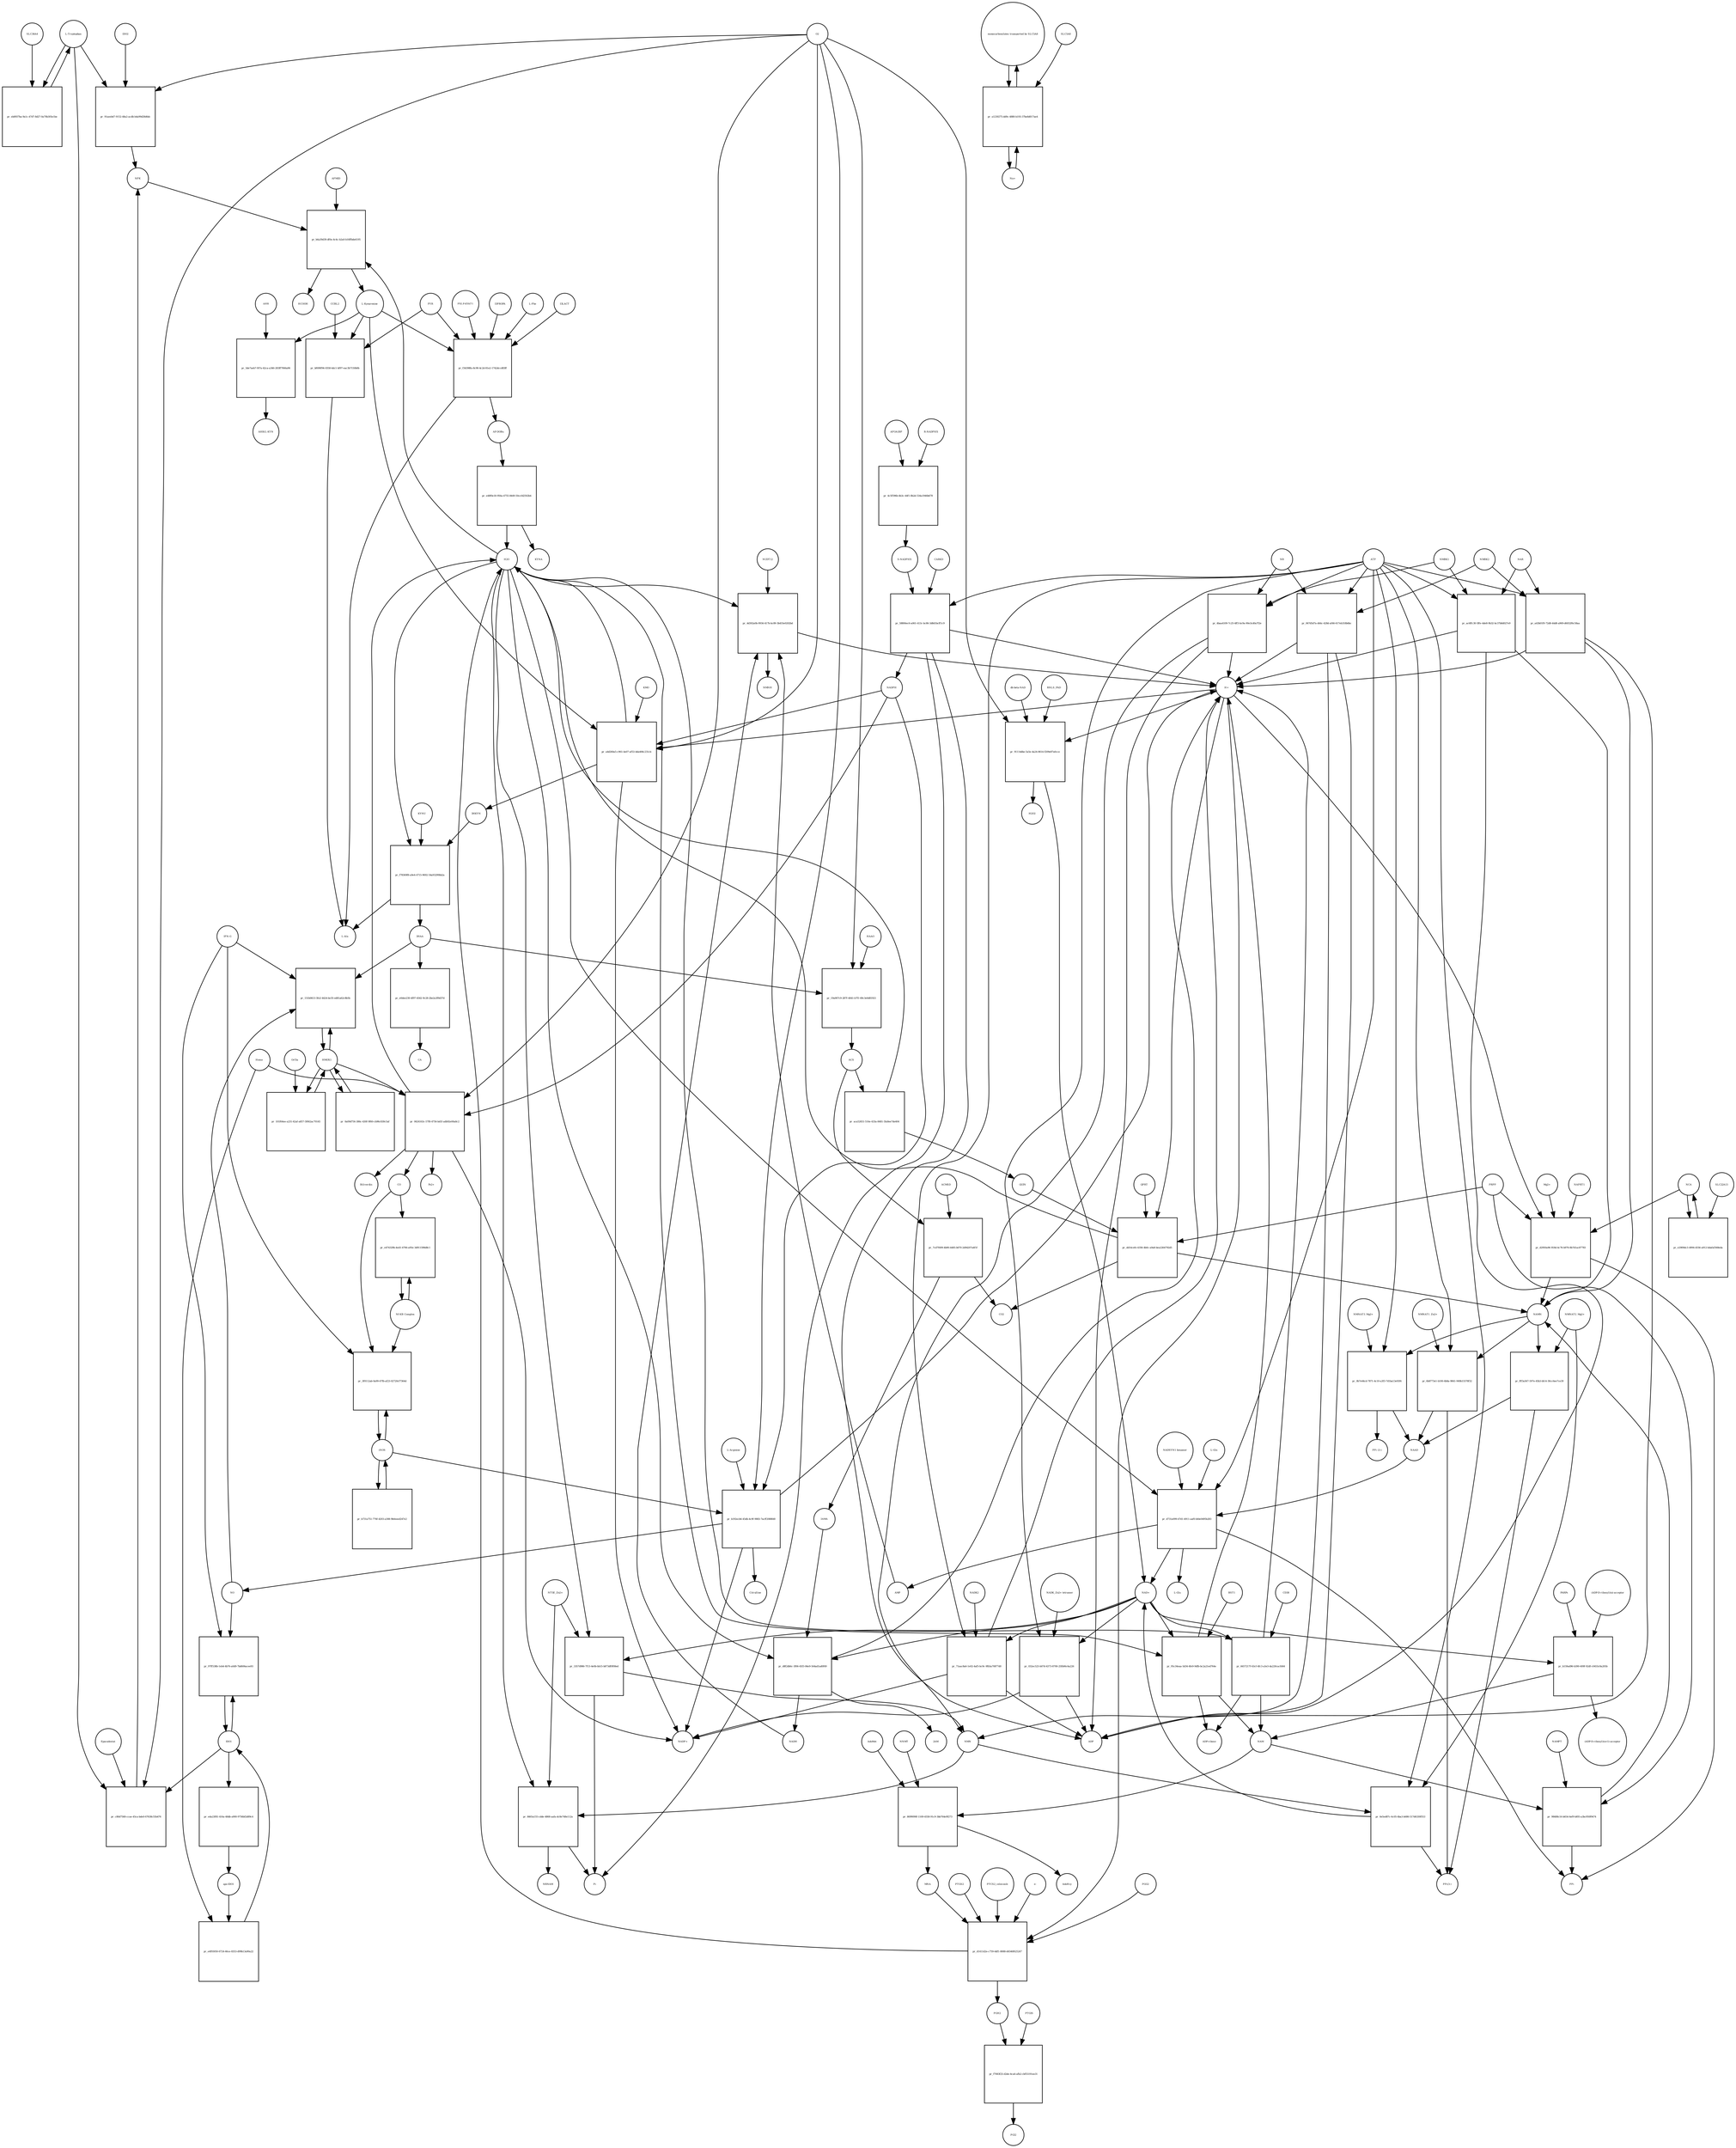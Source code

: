 strict digraph  {
"L-Tryptophan" [annotation="urn_miriam_obo.chebi_CHEBI%3A57912", bipartite=0, cls="simple chemical", fontsize=4, label="L-Tryptophan", shape=circle];
"pr_eb8937ba-9a1c-47d7-8d27-0a70b305e1be" [annotation="", bipartite=1, cls=process, fontsize=4, label="pr_eb8937ba-9a1c-47d7-8d27-0a70b305e1be", shape=square];
SLC36A4 [annotation=urn_miriam_uniprot_Q6YBV0, bipartite=0, cls=macromolecule, fontsize=4, label=SLC36A4, shape=circle];
"pr_91aeeb47-9152-48a2-acdb-b4a99d28d6dc" [annotation="", bipartite=1, cls=process, fontsize=4, label="pr_91aeeb47-9152-48a2-acdb-b4a99d28d6dc", shape=square];
NFK [annotation="urn_miriam_obo.chebi_CHEBI%3A18377", bipartite=0, cls="simple chemical", fontsize=4, label=NFK, shape=circle];
IDO2 [annotation=urn_miriam_uniprot_Q6ZQW0, bipartite=0, cls=macromolecule, fontsize=4, label=IDO2, shape=circle];
O2 [annotation="urn_miriam_obo.chebi_CHEBI%3A15379", bipartite=0, cls="simple chemical", fontsize=4, label=O2, shape=circle];
"pr_c80d7568-ccae-45ca-bde0-67638c55b476" [annotation="", bipartite=1, cls=process, fontsize=4, label="pr_c80d7568-ccae-45ca-bde0-67638c55b476", shape=square];
IDO1 [annotation=urn_miriam_uniprot_P14902, bipartite=0, cls=complex, fontsize=4, label=IDO1, shape=circle];
Epacadostat [annotation="", bipartite=0, cls="simple chemical", fontsize=4, label=Epacadostat, shape=circle];
"pr_b6a39d39-df0e-4c4c-b2a0-b16ffbde6195" [annotation="", bipartite=1, cls=process, fontsize=4, label="pr_b6a39d39-df0e-4c4c-b2a0-b16ffbde6195", shape=square];
"L-Kynurenine" [annotation="urn_miriam_obo.chebi_CHEBI%3A16946", bipartite=0, cls="simple chemical", fontsize=4, label="L-Kynurenine", shape=circle];
AFMID [annotation=urn_miriam_uniprot_Q63HM1, bipartite=0, cls=macromolecule, fontsize=4, label=AFMID, shape=circle];
H2O [annotation="urn_miriam_obo.chebi_CHEBI%3A15377", bipartite=0, cls="simple chemical", fontsize=4, label=H2O, shape=circle];
HCOOH [annotation="urn_miriam_obo.chebi_CHEBI%3A30751", bipartite=0, cls="simple chemical", fontsize=4, label=HCOOH, shape=circle];
"pr_f34398fa-8c90-4c2d-81e2-1742dccd83ff" [annotation="", bipartite=1, cls=process, fontsize=4, label="pr_f34398fa-8c90-4c2d-81e2-1742dccd83ff", shape=square];
"AP-DOBu" [annotation="urn_miriam_obo.chebi_CHEBI%3A17442", bipartite=0, cls="simple chemical", fontsize=4, label="AP-DOBu", shape=circle];
"PXLP-KYAT1" [annotation="urn_miriam_uniprot_Q16773|urn_miriam_obo.chebi_CHEBI%3A18405", bipartite=0, cls="complex multimer", fontsize=4, label="PXLP-KYAT1", shape=circle];
I3PROPA [annotation="urn_miriam_obo.chebi_CHEBI%3A43580", bipartite=0, cls=macromolecule, fontsize=4, label=I3PROPA, shape=circle];
"L-Phe" [annotation="urn_miriam_obo.chebi_CHEBI%3A58095", bipartite=0, cls="simple chemical", fontsize=4, label="L-Phe", shape=circle];
I3LACT [annotation="urn_miriam_obo.chebi_CHEBI%3A55528", bipartite=0, cls=macromolecule, fontsize=4, label=I3LACT, shape=circle];
PYR [annotation="urn_miriam_obo.chebi_CHEBI%3A15361", bipartite=0, cls="simple chemical", fontsize=4, label=PYR, shape=circle];
"L-Ala" [annotation="urn_miriam_obo.chebi_CHEBI%3A57972", bipartite=0, cls="simple chemical", fontsize=4, label="L-Ala", shape=circle];
"pr_bf690f94-0358-4dc1-bf97-eac3b7150b0b" [annotation="", bipartite=1, cls=process, fontsize=4, label="pr_bf690f94-0358-4dc1-bf97-eac3b7150b0b", shape=square];
CCBL2 [annotation=urn_miriam_uniprot_Q6YP21, bipartite=0, cls="macromolecule multimer", fontsize=4, label=CCBL2, shape=circle];
"pr_e48f0e18-956a-4755-8449-50ccfd2502b4" [annotation="", bipartite=1, cls=process, fontsize=4, label="pr_e48f0e18-956a-4755-8449-50ccfd2502b4", shape=square];
KYNA [annotation="urn_miriam_obo.chebi_CHEBI%3A18344", bipartite=0, cls="simple chemical", fontsize=4, label=KYNA, shape=circle];
"pr_a4d260a5-c961-4e07-af53-4da406c231cb" [annotation="", bipartite=1, cls=process, fontsize=4, label="pr_a4d260a5-c961-4e07-af53-4da406c231cb", shape=square];
"3HKYN" [annotation="urn_miriam_obo.chebi_CHEBI%3A17380", bipartite=0, cls="simple chemical", fontsize=4, label="3HKYN", shape=circle];
KMO [annotation=urn_miriam_uniprot_O15229, bipartite=0, cls=macromolecule, fontsize=4, label=KMO, shape=circle];
NADPH [annotation="urn_miriam_obo.chebi_CHEBI%3A16474", bipartite=0, cls="simple chemical", fontsize=4, label=NADPH, shape=circle];
"H+" [annotation="urn_miriam_obo.chebi_CHEBI%3A15378", bipartite=0, cls="simple chemical", fontsize=4, label="H+", shape=circle];
"NADP+" [annotation="urn_miriam_obo.chebi_CHEBI%3A18009", bipartite=0, cls="simple chemical", fontsize=4, label="NADP+", shape=circle];
"pr_f78369f8-a9e4-4715-9692-54a93299bb2a" [annotation="", bipartite=1, cls=process, fontsize=4, label="pr_f78369f8-a9e4-4715-9692-54a93299bb2a", shape=square];
"3HAA" [annotation="urn_miriam_obo.chebi_CHEBI%3A15793", bipartite=0, cls="simple chemical", fontsize=4, label="3HAA", shape=circle];
KYNU [annotation=urn_miriam_uniprot_Q16719, bipartite=0, cls="macromolecule multimer", fontsize=4, label=KYNU, shape=circle];
"pr_19a907c9-287f-4041-b7f1-69c3e0d81921" [annotation="", bipartite=1, cls=process, fontsize=4, label="pr_19a907c9-287f-4041-b7f1-69c3e0d81921", shape=square];
ACS [annotation="urn_miriam_obo.chebi_CHEBI%3A29044", bipartite=0, cls="simple chemical", fontsize=4, label=ACS, shape=circle];
HAAO [annotation=urn_miriam_uniprot_P46952, bipartite=0, cls=macromolecule, fontsize=4, label=HAAO, shape=circle];
"pr_7cd7f499-4b90-4485-b670-2d94207a4f1f" [annotation="", bipartite=1, cls=process, fontsize=4, label="pr_7cd7f499-4b90-4485-b670-2d94207a4f1f", shape=square];
"2AMA" [annotation="urn_miriam_obo.chebi_CHEBI%3A15745", bipartite=0, cls="simple chemical", fontsize=4, label="2AMA", shape=circle];
ACMSD [annotation=urn_miriam_uniprot_Q8TDX5, bipartite=0, cls="macromolecule multimer", fontsize=4, label=ACMSD, shape=circle];
CO2 [annotation="urn_miriam_obo.chebi_CHEBI%3A16526", bipartite=0, cls="simple chemical", fontsize=4, label=CO2, shape=circle];
"pr_d8f2db6c-3f06-45f3-84e9-564ad1ad0f49" [annotation="", bipartite=1, cls=process, fontsize=4, label="pr_d8f2db6c-3f06-45f3-84e9-564ad1ad0f49", shape=square];
"2AM" [annotation="urn_miriam_obo.chebi_CHEBI%3A16886", bipartite=0, cls="simple chemical", fontsize=4, label="2AM", shape=circle];
"NAD+" [annotation="urn_miriam_obo.chebi_CHEBI%3A57540", bipartite=0, cls="simple chemical", fontsize=4, label="NAD+", shape=circle];
NADH [annotation="urn_miriam_obo.chebi_CHEBI%3A57945", bipartite=0, cls="simple chemical", fontsize=4, label=NADH, shape=circle];
"pr_aca52651-516e-433a-8481-5fa8ee7de404" [annotation="", bipartite=1, cls=process, fontsize=4, label="pr_aca52651-516e-433a-8481-5fa8ee7de404", shape=square];
QUIN [annotation="urn_miriam_obo.chebi_CHEBI%3A16675", bipartite=0, cls="simple chemical", fontsize=4, label=QUIN, shape=circle];
"pr_5de7aeb7-f67a-42ca-a346-283ff7066a96" [annotation="", bipartite=1, cls=process, fontsize=4, label="pr_5de7aeb7-f67a-42ca-a346-283ff7066a96", shape=square];
AHR [annotation=urn_miriam_uniprot_P35869, bipartite=0, cls=macromolecule, fontsize=4, label=AHR, shape=circle];
"AHR/L-KYN" [annotation="", bipartite=0, cls=complex, fontsize=4, label="AHR/L-KYN", shape=circle];
"pr_97ff538b-1eb4-4b76-a0d9-7bd606acee93" [annotation="", bipartite=1, cls=process, fontsize=4, label="pr_97ff538b-1eb4-4b76-a0d9-7bd606acee93", shape=square];
NO [annotation="urn_miriam_obo.chebi_CHEBI%3A16480", bipartite=0, cls="simple chemical", fontsize=4, label=NO, shape=circle];
"IFN-G" [annotation=urn_miriam_uniprot_Q14609, bipartite=0, cls=macromolecule, fontsize=4, label="IFN-G", shape=circle];
iNOS [annotation=urn_miriam_uniprot_P35228, bipartite=0, cls=macromolecule, fontsize=4, label=iNOS, shape=circle];
"pr_3f0112ab-0a99-47fb-af23-02720cf7364d" [annotation="", bipartite=1, cls=process, fontsize=4, label="pr_3f0112ab-0a99-47fb-af23-02720cf7364d", shape=square];
"Nf-KB Complex" [annotation="urn_miriam_uniprot_P19838|urn_miriam_uniprot_Q04206|urn_miriam_uniprot_Q00653", bipartite=0, cls=complex, fontsize=4, label="Nf-KB Complex", shape=circle];
CO [annotation="urn_miriam_obo.chebi_CHEBI%3A17245", bipartite=0, cls="simple chemical", fontsize=4, label=CO, shape=circle];
"L-Arginine" [annotation="urn_miriam_obo.chebi_CHEBI%3A16467", bipartite=0, cls="simple chemical", fontsize=4, label="L-Arginine", shape=circle];
"pr_b192ecb6-45db-4c9f-9883-7acff2088fd0" [annotation="", bipartite=1, cls=process, fontsize=4, label="pr_b192ecb6-45db-4c9f-9883-7acff2088fd0", shape=square];
Citrulline [annotation="urn_miriam_obo.chebi_CHEBI%3A16349", bipartite=0, cls="simple chemical", fontsize=4, label=Citrulline, shape=circle];
"pr_b731a751-776f-4203-a308-9b0eeed247e2" [annotation="", bipartite=1, cls=process, fontsize=4, label="pr_b731a751-776f-4203-a308-9b0eeed247e2", shape=square];
"pr_eda23f81-416a-48db-a900-9756bf2d89c4" [annotation="", bipartite=1, cls=process, fontsize=4, label="pr_eda23f81-416a-48db-a900-9756bf2d89c4", shape=square];
"apo-IDO1" [annotation=urn_miriam_uniprot_P14902, bipartite=0, cls=macromolecule, fontsize=4, label="apo-IDO1", shape=circle];
"R-NADPHX" [annotation="urn_miriam_obo.chebi_CHEBI%3A64085", bipartite=0, cls="simple chemical", fontsize=4, label="R-NADPHX", shape=circle];
"pr_4c5f596b-4b3c-44f1-8b2d-534a1946b678" [annotation="", bipartite=1, cls=process, fontsize=4, label="pr_4c5f596b-4b3c-44f1-8b2d-534a1946b678", shape=square];
"S-NADPHX" [annotation="urn_miriam_obo.chebi_CHEBI%3A64084", bipartite=0, cls="simple chemical", fontsize=4, label="S-NADPHX", shape=circle];
APOA1BP [annotation=urn_miriam_uniprot_O95544, bipartite=0, cls="macromolecule multimer", fontsize=4, label=APOA1BP, shape=circle];
"pr_58806ec6-a061-413c-bc86-3d8d1bcff1c9" [annotation="", bipartite=1, cls=process, fontsize=4, label="pr_58806ec6-a061-413c-bc86-3d8d1bcff1c9", shape=square];
CARKD [annotation=urn_miriam_uniprot_Q8IW45, bipartite=0, cls=macromolecule, fontsize=4, label=CARKD, shape=circle];
ATP [annotation="urn_miriam_obo.chebi_CHEBI%3A30616", bipartite=0, cls="simple chemical", fontsize=4, label=ATP, shape=circle];
ADP [annotation="urn_miriam_obo.chebi_CHEBI%3A456216", bipartite=0, cls="simple chemical", fontsize=4, label=ADP, shape=circle];
Pi [annotation="urn_miriam_obo.chebi_CHEBI%3A18367", bipartite=0, cls="simple chemical", fontsize=4, label=Pi, shape=circle];
"pr_71aac8a6-1e02-4af5-bc9c-9fb5a70877d0" [annotation="", bipartite=1, cls=process, fontsize=4, label="pr_71aac8a6-1e02-4af5-bc9c-9fb5a70877d0", shape=square];
NADK2 [annotation=urn_miriam_uniprot_Q4G0N4, bipartite=0, cls="macromolecule multimer", fontsize=4, label=NADK2, shape=circle];
NAMN [annotation="urn_miriam_obo.chebi_CHEBI%3A15763", bipartite=0, cls="simple chemical", fontsize=4, label=NAMN, shape=circle];
"pr_0b7e44cd-7871-4c10-a3f3-7d1ba13e93f4" [annotation="", bipartite=1, cls=process, fontsize=4, label="pr_0b7e44cd-7871-4c10-a3f3-7d1ba13e93f4", shape=square];
NAAD [annotation="urn_miriam_obo.chebi_CHEBI%3A18304", bipartite=0, cls="simple chemical", fontsize=4, label=NAAD, shape=circle];
"NMNAT3_Mg2+" [annotation="urn_miriam_uniprot_Q96T66|urn_miriam_obo.chebi_CHEBI%3A18420", bipartite=0, cls="complex multimer", fontsize=4, label="NMNAT3_Mg2+", shape=circle];
"PPi (3-)" [annotation="urn_miriam_obo.chebi_CHEBI%3A33019", bipartite=0, cls="simple chemical", fontsize=4, label="PPi (3-)", shape=circle];
"pr_fff3a567-597e-45b3-bfc4-30cc6ee7ce39" [annotation="", bipartite=1, cls=process, fontsize=4, label="pr_fff3a567-597e-45b3-bfc4-30cc6ee7ce39", shape=square];
"NMNAT2_Mg2+" [annotation="urn_miriam_uniprot_Q9BZQ4|urn_miriam_obo.chebi_CHEBI%3A18420", bipartite=0, cls=complex, fontsize=4, label="NMNAT2_Mg2+", shape=circle];
"PPi(3-)" [annotation="urn_miriam_obo.chebi_CHEBI%3A33019", bipartite=0, cls="simple chemical", fontsize=4, label="PPi(3-)", shape=circle];
NAR [annotation="urn_miriam_obo.chebi_CHEBI%3A58527", bipartite=0, cls="simple chemical", fontsize=4, label=NAR, shape=circle];
"pr_ac6ffc30-5ffe-4de8-9b32-bc37b8d027e9" [annotation="", bipartite=1, cls=process, fontsize=4, label="pr_ac6ffc30-5ffe-4de8-9b32-bc37b8d027e9", shape=square];
NMRK1 [annotation=urn_miriam_uniprot_Q9NWW6, bipartite=0, cls=macromolecule, fontsize=4, label=NMRK1, shape=circle];
"pr_a43b01f0-72d8-44d8-a969-d6032f6c58aa" [annotation="", bipartite=1, cls=process, fontsize=4, label="pr_a43b01f0-72d8-44d8-a969-d6032f6c58aa", shape=square];
NMRK2 [annotation=urn_miriam_uniprot_Q9NPI5, bipartite=0, cls=macromolecule, fontsize=4, label=NMRK2, shape=circle];
"pr_d731a099-47d1-4911-aaf0-bfde0495b283" [annotation="", bipartite=1, cls=process, fontsize=4, label="pr_d731a099-47d1-4911-aaf0-bfde0495b283", shape=square];
"NADSYN1 hexamer" [annotation=urn_miriam_uniprot_Q6IA69, bipartite=0, cls="macromolecule multimer", fontsize=4, label="NADSYN1 hexamer", shape=circle];
"L-Gln" [annotation="urn_miriam_obo.chebi_CHEBI%3A58359", bipartite=0, cls="simple chemical", fontsize=4, label="L-Gln", shape=circle];
"L-Glu" [annotation="urn_miriam_obo.chebi_CHEBI%3A29985", bipartite=0, cls="simple chemical", fontsize=4, label="L-Glu", shape=circle];
AMP [annotation="urn_miriam_obo.chebi_CHEBI%3A16027", bipartite=0, cls="simple chemical", fontsize=4, label=AMP, shape=circle];
PPi [annotation="urn_miriam_obo.chebi_CHEBI%3A29888", bipartite=0, cls="simple chemical", fontsize=4, label=PPi, shape=circle];
NMN [annotation="urn_miriam_obo.chebi_CHEBI%3A14649", bipartite=0, cls="simple chemical", fontsize=4, label=NMN, shape=circle];
"pr_6e5ed87c-6c05-4ba3-b686-517d6330f553" [annotation="", bipartite=1, cls=process, fontsize=4, label="pr_6e5ed87c-6c05-4ba3-b686-517d6330f553", shape=square];
NR [annotation="urn_miriam_obo.chebi_CHEBI%3A15927", bipartite=0, cls="simple chemical", fontsize=4, label=NR, shape=circle];
"pr_4baa4109-7c25-4ff3-bc9a-90e3cd0a7f2e" [annotation="", bipartite=1, cls=process, fontsize=4, label="pr_4baa4109-7c25-4ff3-bc9a-90e3cd0a7f2e", shape=square];
"pr_067d5d7a-d44c-428d-af46-617eb318b6bc" [annotation="", bipartite=1, cls=process, fontsize=4, label="pr_067d5d7a-d44c-428d-af46-617eb318b6bc", shape=square];
NCA [annotation="urn_miriam_obo.chebi_CHEBI%3A32544", bipartite=0, cls="simple chemical", fontsize=4, label=NCA, shape=circle];
"pr_d2950a96-918d-4c76-b976-8b7d1ac87783" [annotation="", bipartite=1, cls=process, fontsize=4, label="pr_d2950a96-918d-4c76-b976-8b7d1ac87783", shape=square];
NAPRT1 [annotation=urn_miriam_uniprot_Q6XQN6, bipartite=0, cls="macromolecule multimer", fontsize=4, label=NAPRT1, shape=circle];
"Mg2+" [annotation="urn_miriam_obo.chebi_CHEBI%3A18420", bipartite=0, cls="simple chemical", fontsize=4, label="Mg2+", shape=circle];
PRPP [annotation="urn_miriam_obo.chebi_CHEBI%3A17111", bipartite=0, cls="simple chemical", fontsize=4, label=PRPP, shape=circle];
"pr_b159ad96-b390-409f-92df-c0455c8a205b" [annotation="", bipartite=1, cls=process, fontsize=4, label="pr_b159ad96-b390-409f-92df-c0455c8a205b", shape=square];
NAM [annotation="urn_miriam_obo.chebi_CHEBI%3A17154", bipartite=0, cls="simple chemical", fontsize=4, label=NAM, shape=circle];
PARPs [annotation="urn_miriam_uniprot_Q8N5Y8|urn_miriam_uniprot_Q53GL7|urn_miriam_uniprot_Q8IXQ6", bipartite=0, cls=macromolecule, fontsize=4, label=PARPs, shape=circle];
"(ADP-D-ribosyl)(n)-acceptor" [annotation="urn_miriam_obo.chebi_CHEBI%3A133202", bipartite=0, cls="simple chemical", fontsize=4, label="(ADP-D-ribosyl)(n)-acceptor", shape=circle];
"(ADP-D-ribosyl)(n+1)-acceptor" [annotation="urn_miriam_obo.chebi_CHEBI%3A133203", bipartite=0, cls="simple chemical", fontsize=4, label="(ADP-D-ribosyl)(n+1)-acceptor", shape=circle];
"pr_98488c16-b654-4ef9-bf05-a3bc950f9474" [annotation="", bipartite=1, cls=process, fontsize=4, label="pr_98488c16-b654-4ef9-bf05-a3bc950f9474", shape=square];
NAMPT [annotation=urn_miriam_uniprot_P43490, bipartite=0, cls=macromolecule, fontsize=4, label=NAMPT, shape=circle];
"pr_8699090f-1169-4558-91c9-3bb764e9f273" [annotation="", bipartite=1, cls=process, fontsize=4, label="pr_8699090f-1169-4558-91c9-3bb764e9f273", shape=square];
MNA [annotation="urn_miriam_obo.chebi_CHEBI%3A16797", bipartite=0, cls="simple chemical", fontsize=4, label=MNA, shape=circle];
NNMT [annotation=urn_miriam_uniprot_P40261, bipartite=0, cls=macromolecule, fontsize=4, label=NNMT, shape=circle];
AdoMet [annotation="urn_miriam_obo.chebi_CHEBI%3A15414", bipartite=0, cls="simple chemical", fontsize=4, label=AdoMet, shape=circle];
AdoHcy [annotation="urn_miriam_obo.chebi_CHEBI%3A16680", bipartite=0, cls="simple chemical", fontsize=4, label=AdoHcy, shape=circle];
"pr_dd14cefe-4356-4b0c-a9a8-bea2264792d5" [annotation="", bipartite=1, cls=process, fontsize=4, label="pr_dd14cefe-4356-4b0c-a9a8-bea2264792d5", shape=square];
QPRT [annotation=urn_miriam_uniprot_Q15274, bipartite=0, cls=macromolecule, fontsize=4, label=QPRT, shape=circle];
"pr_032ec525-b07d-4373-8700-25fb06c6a226" [annotation="", bipartite=1, cls=process, fontsize=4, label="pr_032ec525-b07d-4373-8700-25fb06c6a226", shape=square];
"NADK_Zn2+ tetramer" [annotation="urn_miriam_uniprot_O95544|urn_miriam_obo.chebi_CHEBI%3A29105", bipartite=0, cls="complex multimer", fontsize=4, label="NADK_Zn2+ tetramer", shape=circle];
"pr_95c34eaa-5d34-4fe9-9dfb-bc2a21ed764e" [annotation="", bipartite=1, cls=process, fontsize=4, label="pr_95c34eaa-5d34-4fe9-9dfb-bc2a21ed764e", shape=square];
"ADP-ribose" [annotation="urn_miriam_obo.chebi_CHEBI%3A57967", bipartite=0, cls="simple chemical", fontsize=4, label="ADP-ribose", shape=circle];
BST1 [annotation=urn_miriam_uniprot_Q10588, bipartite=0, cls="macromolecule multimer", fontsize=4, label=BST1, shape=circle];
"pr_6657217f-63cf-4fc3-a5e3-da220cacfd44" [annotation="", bipartite=1, cls=process, fontsize=4, label="pr_6657217f-63cf-4fc3-a5e3-da220cacfd44", shape=square];
CD38 [annotation=urn_miriam_uniprot_P28907, bipartite=0, cls=macromolecule, fontsize=4, label=CD38, shape=circle];
"dh-beta-NAD" [annotation="urn_miriam_obo.chebi_CHEBI%3A90171|urn_miriam_obo.chebi_CHEBI%3A90174", bipartite=0, cls="simple chemical", fontsize=4, label="dh-beta-NAD", shape=circle];
"pr_91114dbe-5a5e-4a24-8614-f209e87a0cce" [annotation="", bipartite=1, cls=process, fontsize=4, label="pr_91114dbe-5a5e-4a24-8614-f209e87a0cce", shape=square];
H2O2 [annotation="urn_miriam_obo.chebi_CHEBI%3A16240", bipartite=0, cls="simple chemical", fontsize=4, label=H2O2, shape=circle];
RNLS_FAD [annotation="urn_miriam_uniprot_Q5VYX0|urn_miriam_obo.chebi_CHEBI%3A16238", bipartite=0, cls=complex, fontsize=4, label=RNLS_FAD, shape=circle];
"pr_3357d986-7f13-4e0b-bb15-b873df0f08ed" [annotation="", bipartite=1, cls=process, fontsize=4, label="pr_3357d986-7f13-4e0b-bb15-b873df0f08ed", shape=square];
"NT5E_Zn2+" [annotation="urn_miriam_uniprot_P21589|urn_miriam_obo.chebi_CHEBI%3A29105", bipartite=0, cls="complex multimer", fontsize=4, label="NT5E_Zn2+", shape=circle];
"pr_8465a155-cdde-4868-aafa-dc8e748e112a" [annotation="", bipartite=1, cls=process, fontsize=4, label="pr_8465a155-cdde-4868-aafa-dc8e748e112a", shape=square];
NRNAM [annotation="urn_miriam_obo.chebi_CHEBI%3A15927", bipartite=0, cls="simple chemical", fontsize=4, label=NRNAM, shape=circle];
"pr_e2909dc3-4994-4556-a912-bdafaf368eda" [annotation="", bipartite=1, cls=process, fontsize=4, label="pr_e2909dc3-4994-4556-a912-bdafaf368eda", shape=square];
SLC22A13 [annotation=urn_miriam_uniprot_Q9Y226, bipartite=0, cls=macromolecule, fontsize=4, label=SLC22A13, shape=circle];
"pr_4d302a0b-9934-417b-bc89-3b455e0202bd" [annotation="", bipartite=1, cls=process, fontsize=4, label="pr_4d302a0b-9934-417b-bc89-3b455e0202bd", shape=square];
NMNH [annotation="urn_miriam_obo.chebi_CHEBI%3A74452", bipartite=0, cls="simple chemical", fontsize=4, label=NMNH, shape=circle];
NUDT12 [annotation=urn_miriam_uniprot_Q9BQG2, bipartite=0, cls=macromolecule, fontsize=4, label=NUDT12, shape=circle];
"pr_6b8773e1-b100-4b8a-9841-949b15578f32" [annotation="", bipartite=1, cls=process, fontsize=4, label="pr_6b8773e1-b100-4b8a-9841-949b15578f32", shape=square];
"NMNAT1_Zn2+" [annotation="urn_miriam_uniprot_Q9HAN9|urn_miriam_obo.chebi_CHEBI%3A29105", bipartite=0, cls="complex multimer", fontsize=4, label="NMNAT1_Zn2+", shape=circle];
PGG2 [annotation="urn_miriam_obo.chebi_CHEBI%3A27647", bipartite=0, cls="simple chemical", fontsize=4, label=PGG2, shape=circle];
"pr_d1411d2e-c759-4df1-8088-d4546f625247" [annotation="", bipartite=1, cls=process, fontsize=4, label="pr_d1411d2e-c759-4df1-8088-d4546f625247", shape=square];
PGH2 [annotation="urn_miriam_obo.chebi_CHEBI%3A15554", bipartite=0, cls="simple chemical", fontsize=4, label=PGH2, shape=circle];
PTGS2 [annotation=urn_miriam_uniprot_P35354, bipartite=0, cls="macromolecule multimer", fontsize=4, label=PTGS2, shape=circle];
PTCS2_celecoxib [annotation="urn_miriam_uniprot_P35354|urn_miriam_obo.chebi_CHEBI%3A41423", bipartite=0, cls=complex, fontsize=4, label=PTCS2_celecoxib, shape=circle];
"e-" [annotation="urn_miriam_obo.chebi_CHEBI%3A10545", bipartite=0, cls="simple chemical", fontsize=4, label="e-", shape=circle];
"pr_f7083f25-d2de-4ca6-afb2-cbf55191ee31" [annotation="", bipartite=1, cls=process, fontsize=4, label="pr_f7083f25-d2de-4ca6-afb2-cbf55191ee31", shape=square];
PGI2 [annotation="urn_miriam_obo.chebi_CHEBI%3A15552", bipartite=0, cls="simple chemical", fontsize=4, label=PGI2, shape=circle];
PTGIS [annotation=urn_miriam_uniprot_Q16647, bipartite=0, cls=macromolecule, fontsize=4, label=PTGIS, shape=circle];
"monocarboxylates transported by SLC5A8" [annotation="", bipartite=0, cls="simple chemical", fontsize=4, label="monocarboxylates transported by SLC5A8", shape=circle];
"pr_a1230275-dd9c-4880-b193-37be8d017ae4" [annotation="", bipartite=1, cls=process, fontsize=4, label="pr_a1230275-dd9c-4880-b193-37be8d017ae4", shape=square];
SLC5A8 [annotation=urn_miriam_uniprot_Q8N695, bipartite=0, cls=macromolecule, fontsize=4, label=SLC5A8, shape=circle];
"Na+" [annotation="urn_miriam_obo.chebi_CHEBI%3A29101", bipartite=0, cls="simple chemical", fontsize=4, label="Na+", shape=circle];
HMOX1 [annotation="", bipartite=0, cls=macromolecule, fontsize=4, label=HMOX1, shape=circle];
"pr_151b0613-3fe2-4424-be35-ed81a62c8b5b" [annotation="", bipartite=1, cls=process, fontsize=4, label="pr_151b0613-3fe2-4424-be35-ed81a62c8b5b", shape=square];
"pr_0a09d756-386c-430f-9f60-cb96c830c5af" [annotation="", bipartite=1, cls=process, fontsize=4, label="pr_0a09d756-386c-430f-9f60-cb96c830c5af", shape=square];
Heme [annotation="urn_miriam_obo.chebi_CHEBI%3A30413", bipartite=0, cls="simple chemical", fontsize=4, label=Heme, shape=circle];
"pr_0624163c-57f8-4756-bd1f-adb92e00a8c2" [annotation="", bipartite=1, cls=process, fontsize=4, label="pr_0624163c-57f8-4756-bd1f-adb92e00a8c2", shape=square];
Biliverdin [annotation="urn_miriam_obo.chebi_CHEBI%3A17033", bipartite=0, cls="simple chemical", fontsize=4, label=Biliverdin, shape=circle];
"Fe2+" [annotation="urn_miriam_obo.chebi_CHEBI%3A29033", bipartite=0, cls="simple chemical", fontsize=4, label="Fe2+", shape=circle];
"pr_101f64ee-a231-42af-a857-5f662ac70145" [annotation="", bipartite=1, cls=process, fontsize=4, label="pr_101f64ee-a231-42af-a857-5f662ac70145", shape=square];
Orf3a [annotation="urn_miriam_ncbiprotein_BCD58754|urn_miriam_uniprot_P0DTC3", bipartite=0, cls=macromolecule, fontsize=4, label=Orf3a, shape=circle];
"pr_e474329b-4ed1-4706-a95e-3d911598d8c1" [annotation="", bipartite=1, cls=process, fontsize=4, label="pr_e474329b-4ed1-4706-a95e-3d911598d8c1", shape=square];
"pr_e4f93050-6724-46ce-8353-d99b13a90a22" [annotation="", bipartite=1, cls=process, fontsize=4, label="pr_e4f93050-6724-46ce-8353-d99b13a90a22", shape=square];
"pr_e0dee230-4f97-4562-9c28-2be2a3f9d37d" [annotation="", bipartite=1, cls="omitted process", fontsize=4, label="pr_e0dee230-4f97-4562-9c28-2be2a3f9d37d", shape=square];
CA [annotation="", bipartite=0, cls="simple chemical", fontsize=4, label=CA, shape=circle];
"L-Tryptophan" -> "pr_eb8937ba-9a1c-47d7-8d27-0a70b305e1be"  [annotation="", interaction_type=consumption];
"L-Tryptophan" -> "pr_91aeeb47-9152-48a2-acdb-b4a99d28d6dc"  [annotation="", interaction_type=consumption];
"L-Tryptophan" -> "pr_c80d7568-ccae-45ca-bde0-67638c55b476"  [annotation="", interaction_type=consumption];
"pr_eb8937ba-9a1c-47d7-8d27-0a70b305e1be" -> "L-Tryptophan"  [annotation="", interaction_type=production];
SLC36A4 -> "pr_eb8937ba-9a1c-47d7-8d27-0a70b305e1be"  [annotation="", interaction_type=catalysis];
"pr_91aeeb47-9152-48a2-acdb-b4a99d28d6dc" -> NFK  [annotation="", interaction_type=production];
NFK -> "pr_b6a39d39-df0e-4c4c-b2a0-b16ffbde6195"  [annotation="", interaction_type=consumption];
IDO2 -> "pr_91aeeb47-9152-48a2-acdb-b4a99d28d6dc"  [annotation="", interaction_type=catalysis];
O2 -> "pr_91aeeb47-9152-48a2-acdb-b4a99d28d6dc"  [annotation="", interaction_type=consumption];
O2 -> "pr_c80d7568-ccae-45ca-bde0-67638c55b476"  [annotation="", interaction_type=consumption];
O2 -> "pr_a4d260a5-c961-4e07-af53-4da406c231cb"  [annotation="", interaction_type=consumption];
O2 -> "pr_19a907c9-287f-4041-b7f1-69c3e0d81921"  [annotation="", interaction_type=consumption];
O2 -> "pr_b192ecb6-45db-4c9f-9883-7acff2088fd0"  [annotation="", interaction_type=consumption];
O2 -> "pr_91114dbe-5a5e-4a24-8614-f209e87a0cce"  [annotation="", interaction_type=consumption];
O2 -> "pr_0624163c-57f8-4756-bd1f-adb92e00a8c2"  [annotation="", interaction_type=consumption];
"pr_c80d7568-ccae-45ca-bde0-67638c55b476" -> NFK  [annotation="", interaction_type=production];
IDO1 -> "pr_c80d7568-ccae-45ca-bde0-67638c55b476"  [annotation="urn_miriam_pubmed_29531094|urn_miriam_pubmed_28523098|urn_miriam_pubmed_30338242|urn_miriam_pubmed_32292563", interaction_type=catalysis];
IDO1 -> "pr_97ff538b-1eb4-4b76-a0d9-7bd606acee93"  [annotation="", interaction_type=consumption];
IDO1 -> "pr_eda23f81-416a-48db-a900-9756bf2d89c4"  [annotation="", interaction_type=consumption];
Epacadostat -> "pr_c80d7568-ccae-45ca-bde0-67638c55b476"  [annotation="urn_miriam_pubmed_29531094|urn_miriam_pubmed_28523098|urn_miriam_pubmed_30338242|urn_miriam_pubmed_32292563", interaction_type=inhibition];
"pr_b6a39d39-df0e-4c4c-b2a0-b16ffbde6195" -> "L-Kynurenine"  [annotation="", interaction_type=production];
"pr_b6a39d39-df0e-4c4c-b2a0-b16ffbde6195" -> HCOOH  [annotation="", interaction_type=production];
"L-Kynurenine" -> "pr_f34398fa-8c90-4c2d-81e2-1742dccd83ff"  [annotation="", interaction_type=consumption];
"L-Kynurenine" -> "pr_bf690f94-0358-4dc1-bf97-eac3b7150b0b"  [annotation="", interaction_type=consumption];
"L-Kynurenine" -> "pr_a4d260a5-c961-4e07-af53-4da406c231cb"  [annotation="", interaction_type=consumption];
"L-Kynurenine" -> "pr_5de7aeb7-f67a-42ca-a346-283ff7066a96"  [annotation="", interaction_type=consumption];
AFMID -> "pr_b6a39d39-df0e-4c4c-b2a0-b16ffbde6195"  [annotation=urn_miriam_pubmed_29531094, interaction_type=catalysis];
H2O -> "pr_b6a39d39-df0e-4c4c-b2a0-b16ffbde6195"  [annotation="", interaction_type=consumption];
H2O -> "pr_f78369f8-a9e4-4715-9692-54a93299bb2a"  [annotation="", interaction_type=consumption];
H2O -> "pr_d8f2db6c-3f06-45f3-84e9-564ad1ad0f49"  [annotation="", interaction_type=consumption];
H2O -> "pr_d731a099-47d1-4911-aaf0-bfde0495b283"  [annotation="", interaction_type=consumption];
H2O -> "pr_95c34eaa-5d34-4fe9-9dfb-bc2a21ed764e"  [annotation="", interaction_type=consumption];
H2O -> "pr_6657217f-63cf-4fc3-a5e3-da220cacfd44"  [annotation="", interaction_type=consumption];
H2O -> "pr_3357d986-7f13-4e0b-bb15-b873df0f08ed"  [annotation="", interaction_type=consumption];
H2O -> "pr_8465a155-cdde-4868-aafa-dc8e748e112a"  [annotation="", interaction_type=consumption];
H2O -> "pr_4d302a0b-9934-417b-bc89-3b455e0202bd"  [annotation="", interaction_type=consumption];
"pr_f34398fa-8c90-4c2d-81e2-1742dccd83ff" -> "AP-DOBu"  [annotation="", interaction_type=production];
"pr_f34398fa-8c90-4c2d-81e2-1742dccd83ff" -> "L-Ala"  [annotation="", interaction_type=production];
"AP-DOBu" -> "pr_e48f0e18-956a-4755-8449-50ccfd2502b4"  [annotation="", interaction_type=consumption];
"PXLP-KYAT1" -> "pr_f34398fa-8c90-4c2d-81e2-1742dccd83ff"  [annotation="", interaction_type=catalysis];
I3PROPA -> "pr_f34398fa-8c90-4c2d-81e2-1742dccd83ff"  [annotation="", interaction_type=inhibition];
"L-Phe" -> "pr_f34398fa-8c90-4c2d-81e2-1742dccd83ff"  [annotation="", interaction_type=inhibition];
I3LACT -> "pr_f34398fa-8c90-4c2d-81e2-1742dccd83ff"  [annotation="", interaction_type=inhibition];
PYR -> "pr_f34398fa-8c90-4c2d-81e2-1742dccd83ff"  [annotation="", interaction_type=consumption];
PYR -> "pr_bf690f94-0358-4dc1-bf97-eac3b7150b0b"  [annotation="", interaction_type=consumption];
"pr_bf690f94-0358-4dc1-bf97-eac3b7150b0b" -> "L-Ala"  [annotation="", interaction_type=production];
CCBL2 -> "pr_bf690f94-0358-4dc1-bf97-eac3b7150b0b"  [annotation="", interaction_type=catalysis];
"pr_e48f0e18-956a-4755-8449-50ccfd2502b4" -> KYNA  [annotation="", interaction_type=production];
"pr_e48f0e18-956a-4755-8449-50ccfd2502b4" -> H2O  [annotation="", interaction_type=production];
"pr_a4d260a5-c961-4e07-af53-4da406c231cb" -> "3HKYN"  [annotation="", interaction_type=production];
"pr_a4d260a5-c961-4e07-af53-4da406c231cb" -> H2O  [annotation="", interaction_type=production];
"pr_a4d260a5-c961-4e07-af53-4da406c231cb" -> "NADP+"  [annotation="", interaction_type=production];
"3HKYN" -> "pr_f78369f8-a9e4-4715-9692-54a93299bb2a"  [annotation="", interaction_type=consumption];
KMO -> "pr_a4d260a5-c961-4e07-af53-4da406c231cb"  [annotation="", interaction_type=catalysis];
NADPH -> "pr_a4d260a5-c961-4e07-af53-4da406c231cb"  [annotation="", interaction_type=consumption];
NADPH -> "pr_b192ecb6-45db-4c9f-9883-7acff2088fd0"  [annotation="", interaction_type=consumption];
NADPH -> "pr_0624163c-57f8-4756-bd1f-adb92e00a8c2"  [annotation="", interaction_type=consumption];
"H+" -> "pr_a4d260a5-c961-4e07-af53-4da406c231cb"  [annotation="", interaction_type=consumption];
"H+" -> "pr_d2950a96-918d-4c76-b976-8b7d1ac87783"  [annotation="", interaction_type=consumption];
"H+" -> "pr_dd14cefe-4356-4b0c-a9a8-bea2264792d5"  [annotation="", interaction_type=consumption];
"H+" -> "pr_91114dbe-5a5e-4a24-8614-f209e87a0cce"  [annotation="", interaction_type=consumption];
"H+" -> "pr_d1411d2e-c759-4df1-8088-d4546f625247"  [annotation="", interaction_type=consumption];
"pr_f78369f8-a9e4-4715-9692-54a93299bb2a" -> "3HAA"  [annotation="", interaction_type=production];
"pr_f78369f8-a9e4-4715-9692-54a93299bb2a" -> "L-Ala"  [annotation="", interaction_type=production];
"3HAA" -> "pr_19a907c9-287f-4041-b7f1-69c3e0d81921"  [annotation="", interaction_type=consumption];
"3HAA" -> "pr_151b0613-3fe2-4424-be35-ed81a62c8b5b"  [annotation="urn_miriam_pubmed_15249210|urn_miriam_pubmed_11287117|urn_miriam_pubmed_12706494", interaction_type=catalysis];
"3HAA" -> "pr_e0dee230-4f97-4562-9c28-2be2a3f9d37d"  [annotation="", interaction_type=consumption];
KYNU -> "pr_f78369f8-a9e4-4715-9692-54a93299bb2a"  [annotation="", interaction_type=catalysis];
"pr_19a907c9-287f-4041-b7f1-69c3e0d81921" -> ACS  [annotation="", interaction_type=production];
ACS -> "pr_7cd7f499-4b90-4485-b670-2d94207a4f1f"  [annotation="", interaction_type=consumption];
ACS -> "pr_aca52651-516e-433a-8481-5fa8ee7de404"  [annotation="", interaction_type=consumption];
HAAO -> "pr_19a907c9-287f-4041-b7f1-69c3e0d81921"  [annotation="", interaction_type=catalysis];
"pr_7cd7f499-4b90-4485-b670-2d94207a4f1f" -> "2AMA"  [annotation="", interaction_type=production];
"pr_7cd7f499-4b90-4485-b670-2d94207a4f1f" -> CO2  [annotation="", interaction_type=production];
"2AMA" -> "pr_d8f2db6c-3f06-45f3-84e9-564ad1ad0f49"  [annotation="", interaction_type=consumption];
ACMSD -> "pr_7cd7f499-4b90-4485-b670-2d94207a4f1f"  [annotation="", interaction_type=catalysis];
"pr_d8f2db6c-3f06-45f3-84e9-564ad1ad0f49" -> "2AM"  [annotation="", interaction_type=production];
"pr_d8f2db6c-3f06-45f3-84e9-564ad1ad0f49" -> NADH  [annotation="", interaction_type=production];
"pr_d8f2db6c-3f06-45f3-84e9-564ad1ad0f49" -> "H+"  [annotation="", interaction_type=production];
"NAD+" -> "pr_d8f2db6c-3f06-45f3-84e9-564ad1ad0f49"  [annotation="", interaction_type=consumption];
"NAD+" -> "pr_71aac8a6-1e02-4af5-bc9c-9fb5a70877d0"  [annotation="", interaction_type=consumption];
"NAD+" -> "pr_b159ad96-b390-409f-92df-c0455c8a205b"  [annotation="", interaction_type=consumption];
"NAD+" -> "pr_032ec525-b07d-4373-8700-25fb06c6a226"  [annotation="", interaction_type=consumption];
"NAD+" -> "pr_95c34eaa-5d34-4fe9-9dfb-bc2a21ed764e"  [annotation="", interaction_type=consumption];
"NAD+" -> "pr_6657217f-63cf-4fc3-a5e3-da220cacfd44"  [annotation="", interaction_type=consumption];
"NAD+" -> "pr_3357d986-7f13-4e0b-bb15-b873df0f08ed"  [annotation="", interaction_type=consumption];
NADH -> "pr_4d302a0b-9934-417b-bc89-3b455e0202bd"  [annotation="", interaction_type=consumption];
"pr_aca52651-516e-433a-8481-5fa8ee7de404" -> QUIN  [annotation="", interaction_type=production];
"pr_aca52651-516e-433a-8481-5fa8ee7de404" -> H2O  [annotation="", interaction_type=production];
QUIN -> "pr_dd14cefe-4356-4b0c-a9a8-bea2264792d5"  [annotation="", interaction_type=consumption];
"pr_5de7aeb7-f67a-42ca-a346-283ff7066a96" -> "AHR/L-KYN"  [annotation="", interaction_type=production];
AHR -> "pr_5de7aeb7-f67a-42ca-a346-283ff7066a96"  [annotation="", interaction_type=consumption];
"pr_97ff538b-1eb4-4b76-a0d9-7bd606acee93" -> IDO1  [annotation="", interaction_type=production];
NO -> "pr_97ff538b-1eb4-4b76-a0d9-7bd606acee93"  [annotation="urn_miriam_pubmed_23476103|urn_miriam_pubmed_15249210|urn_miriam_pubmed_9126284", interaction_type=inhibition];
NO -> "pr_151b0613-3fe2-4424-be35-ed81a62c8b5b"  [annotation="urn_miriam_pubmed_15249210|urn_miriam_pubmed_11287117|urn_miriam_pubmed_12706494", interaction_type=catalysis];
"IFN-G" -> "pr_97ff538b-1eb4-4b76-a0d9-7bd606acee93"  [annotation="urn_miriam_pubmed_23476103|urn_miriam_pubmed_15249210|urn_miriam_pubmed_9126284", interaction_type=catalysis];
"IFN-G" -> "pr_3f0112ab-0a99-47fb-af23-02720cf7364d"  [annotation="urn_miriam_pubmed_9126284|urn_miriam_pubmed_15249210", interaction_type=catalysis];
"IFN-G" -> "pr_151b0613-3fe2-4424-be35-ed81a62c8b5b"  [annotation="urn_miriam_pubmed_15249210|urn_miriam_pubmed_11287117|urn_miriam_pubmed_12706494", interaction_type=catalysis];
iNOS -> "pr_3f0112ab-0a99-47fb-af23-02720cf7364d"  [annotation="", interaction_type=consumption];
iNOS -> "pr_b192ecb6-45db-4c9f-9883-7acff2088fd0"  [annotation="urn_miriam_pubmed_15249210|urn_miriam_pubmed_11463332", interaction_type=catalysis];
iNOS -> "pr_b731a751-776f-4203-a308-9b0eeed247e2"  [annotation="", interaction_type=consumption];
"pr_3f0112ab-0a99-47fb-af23-02720cf7364d" -> iNOS  [annotation="", interaction_type=production];
"Nf-KB Complex" -> "pr_3f0112ab-0a99-47fb-af23-02720cf7364d"  [annotation="urn_miriam_pubmed_9126284|urn_miriam_pubmed_15249210", interaction_type=catalysis];
"Nf-KB Complex" -> "pr_e474329b-4ed1-4706-a95e-3d911598d8c1"  [annotation="", interaction_type=consumption];
CO -> "pr_3f0112ab-0a99-47fb-af23-02720cf7364d"  [annotation="urn_miriam_pubmed_9126284|urn_miriam_pubmed_15249210", interaction_type=inhibition];
CO -> "pr_e474329b-4ed1-4706-a95e-3d911598d8c1"  [annotation=urn_miriam_pubmed_15249210, interaction_type=inhibition];
"L-Arginine" -> "pr_b192ecb6-45db-4c9f-9883-7acff2088fd0"  [annotation="", interaction_type=consumption];
"pr_b192ecb6-45db-4c9f-9883-7acff2088fd0" -> Citrulline  [annotation="", interaction_type=production];
"pr_b192ecb6-45db-4c9f-9883-7acff2088fd0" -> "NADP+"  [annotation="", interaction_type=production];
"pr_b192ecb6-45db-4c9f-9883-7acff2088fd0" -> "H+"  [annotation="", interaction_type=production];
"pr_b192ecb6-45db-4c9f-9883-7acff2088fd0" -> NO  [annotation="", interaction_type=production];
"pr_b731a751-776f-4203-a308-9b0eeed247e2" -> iNOS  [annotation="", interaction_type=production];
"pr_eda23f81-416a-48db-a900-9756bf2d89c4" -> "apo-IDO1"  [annotation="", interaction_type=production];
"apo-IDO1" -> "pr_e4f93050-6724-46ce-8353-d99b13a90a22"  [annotation="", interaction_type=consumption];
"R-NADPHX" -> "pr_4c5f596b-4b3c-44f1-8b2d-534a1946b678"  [annotation="", interaction_type=consumption];
"pr_4c5f596b-4b3c-44f1-8b2d-534a1946b678" -> "S-NADPHX"  [annotation="", interaction_type=production];
"S-NADPHX" -> "pr_58806ec6-a061-413c-bc86-3d8d1bcff1c9"  [annotation="", interaction_type=consumption];
APOA1BP -> "pr_4c5f596b-4b3c-44f1-8b2d-534a1946b678"  [annotation="", interaction_type=catalysis];
"pr_58806ec6-a061-413c-bc86-3d8d1bcff1c9" -> NADPH  [annotation="", interaction_type=production];
"pr_58806ec6-a061-413c-bc86-3d8d1bcff1c9" -> ADP  [annotation="", interaction_type=production];
"pr_58806ec6-a061-413c-bc86-3d8d1bcff1c9" -> "H+"  [annotation="", interaction_type=production];
"pr_58806ec6-a061-413c-bc86-3d8d1bcff1c9" -> Pi  [annotation="", interaction_type=production];
CARKD -> "pr_58806ec6-a061-413c-bc86-3d8d1bcff1c9"  [annotation="", interaction_type=catalysis];
ATP -> "pr_58806ec6-a061-413c-bc86-3d8d1bcff1c9"  [annotation="", interaction_type=consumption];
ATP -> "pr_71aac8a6-1e02-4af5-bc9c-9fb5a70877d0"  [annotation="", interaction_type=consumption];
ATP -> "pr_0b7e44cd-7871-4c10-a3f3-7d1ba13e93f4"  [annotation="", interaction_type=consumption];
ATP -> "pr_ac6ffc30-5ffe-4de8-9b32-bc37b8d027e9"  [annotation="", interaction_type=consumption];
ATP -> "pr_a43b01f0-72d8-44d8-a969-d6032f6c58aa"  [annotation="", interaction_type=consumption];
ATP -> "pr_d731a099-47d1-4911-aaf0-bfde0495b283"  [annotation="", interaction_type=consumption];
ATP -> "pr_6e5ed87c-6c05-4ba3-b686-517d6330f553"  [annotation="", interaction_type=consumption];
ATP -> "pr_4baa4109-7c25-4ff3-bc9a-90e3cd0a7f2e"  [annotation="", interaction_type=consumption];
ATP -> "pr_067d5d7a-d44c-428d-af46-617eb318b6bc"  [annotation="", interaction_type=consumption];
ATP -> "pr_032ec525-b07d-4373-8700-25fb06c6a226"  [annotation="", interaction_type=consumption];
ATP -> "pr_6b8773e1-b100-4b8a-9841-949b15578f32"  [annotation="", interaction_type=consumption];
"pr_71aac8a6-1e02-4af5-bc9c-9fb5a70877d0" -> "NADP+"  [annotation="", interaction_type=production];
"pr_71aac8a6-1e02-4af5-bc9c-9fb5a70877d0" -> ADP  [annotation="", interaction_type=production];
"pr_71aac8a6-1e02-4af5-bc9c-9fb5a70877d0" -> "H+"  [annotation="", interaction_type=production];
NADK2 -> "pr_71aac8a6-1e02-4af5-bc9c-9fb5a70877d0"  [annotation="", interaction_type=catalysis];
NAMN -> "pr_0b7e44cd-7871-4c10-a3f3-7d1ba13e93f4"  [annotation="", interaction_type=consumption];
NAMN -> "pr_fff3a567-597e-45b3-bfc4-30cc6ee7ce39"  [annotation="", interaction_type=consumption];
NAMN -> "pr_6b8773e1-b100-4b8a-9841-949b15578f32"  [annotation="", interaction_type=consumption];
"pr_0b7e44cd-7871-4c10-a3f3-7d1ba13e93f4" -> NAAD  [annotation="", interaction_type=production];
"pr_0b7e44cd-7871-4c10-a3f3-7d1ba13e93f4" -> "PPi (3-)"  [annotation="", interaction_type=production];
NAAD -> "pr_d731a099-47d1-4911-aaf0-bfde0495b283"  [annotation="", interaction_type=consumption];
"NMNAT3_Mg2+" -> "pr_0b7e44cd-7871-4c10-a3f3-7d1ba13e93f4"  [annotation="", interaction_type=catalysis];
"pr_fff3a567-597e-45b3-bfc4-30cc6ee7ce39" -> NAAD  [annotation="", interaction_type=production];
"pr_fff3a567-597e-45b3-bfc4-30cc6ee7ce39" -> "PPi(3-)"  [annotation="", interaction_type=production];
"NMNAT2_Mg2+" -> "pr_fff3a567-597e-45b3-bfc4-30cc6ee7ce39"  [annotation="", interaction_type=catalysis];
"NMNAT2_Mg2+" -> "pr_6e5ed87c-6c05-4ba3-b686-517d6330f553"  [annotation="", interaction_type=catalysis];
NAR -> "pr_ac6ffc30-5ffe-4de8-9b32-bc37b8d027e9"  [annotation="", interaction_type=consumption];
NAR -> "pr_a43b01f0-72d8-44d8-a969-d6032f6c58aa"  [annotation="", interaction_type=consumption];
"pr_ac6ffc30-5ffe-4de8-9b32-bc37b8d027e9" -> NAMN  [annotation="", interaction_type=production];
"pr_ac6ffc30-5ffe-4de8-9b32-bc37b8d027e9" -> "H+"  [annotation="", interaction_type=production];
"pr_ac6ffc30-5ffe-4de8-9b32-bc37b8d027e9" -> ADP  [annotation="", interaction_type=production];
NMRK1 -> "pr_ac6ffc30-5ffe-4de8-9b32-bc37b8d027e9"  [annotation="", interaction_type=catalysis];
NMRK1 -> "pr_4baa4109-7c25-4ff3-bc9a-90e3cd0a7f2e"  [annotation="", interaction_type=catalysis];
"pr_a43b01f0-72d8-44d8-a969-d6032f6c58aa" -> NAMN  [annotation="", interaction_type=production];
"pr_a43b01f0-72d8-44d8-a969-d6032f6c58aa" -> "H+"  [annotation="", interaction_type=production];
"pr_a43b01f0-72d8-44d8-a969-d6032f6c58aa" -> ADP  [annotation="", interaction_type=production];
NMRK2 -> "pr_a43b01f0-72d8-44d8-a969-d6032f6c58aa"  [annotation="", interaction_type=catalysis];
NMRK2 -> "pr_067d5d7a-d44c-428d-af46-617eb318b6bc"  [annotation="", interaction_type=catalysis];
"pr_d731a099-47d1-4911-aaf0-bfde0495b283" -> "NAD+"  [annotation="", interaction_type=production];
"pr_d731a099-47d1-4911-aaf0-bfde0495b283" -> "L-Glu"  [annotation="", interaction_type=production];
"pr_d731a099-47d1-4911-aaf0-bfde0495b283" -> AMP  [annotation="", interaction_type=production];
"pr_d731a099-47d1-4911-aaf0-bfde0495b283" -> PPi  [annotation="", interaction_type=production];
"NADSYN1 hexamer" -> "pr_d731a099-47d1-4911-aaf0-bfde0495b283"  [annotation="", interaction_type=catalysis];
"L-Gln" -> "pr_d731a099-47d1-4911-aaf0-bfde0495b283"  [annotation="", interaction_type=consumption];
AMP -> "pr_4d302a0b-9934-417b-bc89-3b455e0202bd"  [annotation="", interaction_type=consumption];
NMN -> "pr_6e5ed87c-6c05-4ba3-b686-517d6330f553"  [annotation="", interaction_type=consumption];
NMN -> "pr_8465a155-cdde-4868-aafa-dc8e748e112a"  [annotation="", interaction_type=consumption];
"pr_6e5ed87c-6c05-4ba3-b686-517d6330f553" -> "NAD+"  [annotation="", interaction_type=production];
"pr_6e5ed87c-6c05-4ba3-b686-517d6330f553" -> "PPi(3-)"  [annotation="", interaction_type=production];
NR -> "pr_4baa4109-7c25-4ff3-bc9a-90e3cd0a7f2e"  [annotation="", interaction_type=consumption];
NR -> "pr_067d5d7a-d44c-428d-af46-617eb318b6bc"  [annotation="", interaction_type=consumption];
"pr_4baa4109-7c25-4ff3-bc9a-90e3cd0a7f2e" -> NMN  [annotation="", interaction_type=production];
"pr_4baa4109-7c25-4ff3-bc9a-90e3cd0a7f2e" -> ADP  [annotation="", interaction_type=production];
"pr_4baa4109-7c25-4ff3-bc9a-90e3cd0a7f2e" -> "H+"  [annotation="", interaction_type=production];
"pr_067d5d7a-d44c-428d-af46-617eb318b6bc" -> NMN  [annotation="", interaction_type=production];
"pr_067d5d7a-d44c-428d-af46-617eb318b6bc" -> ADP  [annotation="", interaction_type=production];
"pr_067d5d7a-d44c-428d-af46-617eb318b6bc" -> "H+"  [annotation="", interaction_type=production];
NCA -> "pr_d2950a96-918d-4c76-b976-8b7d1ac87783"  [annotation="", interaction_type=consumption];
NCA -> "pr_e2909dc3-4994-4556-a912-bdafaf368eda"  [annotation="", interaction_type=consumption];
"pr_d2950a96-918d-4c76-b976-8b7d1ac87783" -> NAMN  [annotation="", interaction_type=production];
"pr_d2950a96-918d-4c76-b976-8b7d1ac87783" -> PPi  [annotation="", interaction_type=production];
NAPRT1 -> "pr_d2950a96-918d-4c76-b976-8b7d1ac87783"  [annotation="", interaction_type=catalysis];
"Mg2+" -> "pr_d2950a96-918d-4c76-b976-8b7d1ac87783"  [annotation="", interaction_type=stimulation];
PRPP -> "pr_d2950a96-918d-4c76-b976-8b7d1ac87783"  [annotation="", interaction_type=consumption];
PRPP -> "pr_98488c16-b654-4ef9-bf05-a3bc950f9474"  [annotation="", interaction_type=consumption];
PRPP -> "pr_dd14cefe-4356-4b0c-a9a8-bea2264792d5"  [annotation="", interaction_type=consumption];
"pr_b159ad96-b390-409f-92df-c0455c8a205b" -> NAM  [annotation="", interaction_type=production];
"pr_b159ad96-b390-409f-92df-c0455c8a205b" -> "(ADP-D-ribosyl)(n+1)-acceptor"  [annotation="", interaction_type=production];
NAM -> "pr_98488c16-b654-4ef9-bf05-a3bc950f9474"  [annotation="", interaction_type=consumption];
NAM -> "pr_8699090f-1169-4558-91c9-3bb764e9f273"  [annotation="", interaction_type=consumption];
PARPs -> "pr_b159ad96-b390-409f-92df-c0455c8a205b"  [annotation="", interaction_type=catalysis];
"(ADP-D-ribosyl)(n)-acceptor" -> "pr_b159ad96-b390-409f-92df-c0455c8a205b"  [annotation="", interaction_type=consumption];
"pr_98488c16-b654-4ef9-bf05-a3bc950f9474" -> PPi  [annotation="", interaction_type=production];
"pr_98488c16-b654-4ef9-bf05-a3bc950f9474" -> NAMN  [annotation="", interaction_type=production];
NAMPT -> "pr_98488c16-b654-4ef9-bf05-a3bc950f9474"  [annotation="", interaction_type=catalysis];
"pr_8699090f-1169-4558-91c9-3bb764e9f273" -> MNA  [annotation="", interaction_type=production];
"pr_8699090f-1169-4558-91c9-3bb764e9f273" -> AdoHcy  [annotation="", interaction_type=production];
MNA -> "pr_d1411d2e-c759-4df1-8088-d4546f625247"  [annotation="", interaction_type=stimulation];
NNMT -> "pr_8699090f-1169-4558-91c9-3bb764e9f273"  [annotation="", interaction_type=catalysis];
AdoMet -> "pr_8699090f-1169-4558-91c9-3bb764e9f273"  [annotation="", interaction_type=consumption];
"pr_dd14cefe-4356-4b0c-a9a8-bea2264792d5" -> NAMN  [annotation="", interaction_type=production];
"pr_dd14cefe-4356-4b0c-a9a8-bea2264792d5" -> CO2  [annotation="", interaction_type=production];
"pr_dd14cefe-4356-4b0c-a9a8-bea2264792d5" -> H2O  [annotation="", interaction_type=production];
QPRT -> "pr_dd14cefe-4356-4b0c-a9a8-bea2264792d5"  [annotation="", interaction_type=catalysis];
"pr_032ec525-b07d-4373-8700-25fb06c6a226" -> "NADP+"  [annotation="", interaction_type=production];
"pr_032ec525-b07d-4373-8700-25fb06c6a226" -> ADP  [annotation="", interaction_type=production];
"NADK_Zn2+ tetramer" -> "pr_032ec525-b07d-4373-8700-25fb06c6a226"  [annotation="", interaction_type=catalysis];
"pr_95c34eaa-5d34-4fe9-9dfb-bc2a21ed764e" -> "ADP-ribose"  [annotation="", interaction_type=production];
"pr_95c34eaa-5d34-4fe9-9dfb-bc2a21ed764e" -> NAM  [annotation="", interaction_type=production];
"pr_95c34eaa-5d34-4fe9-9dfb-bc2a21ed764e" -> "H+"  [annotation="", interaction_type=production];
BST1 -> "pr_95c34eaa-5d34-4fe9-9dfb-bc2a21ed764e"  [annotation="", interaction_type=catalysis];
"pr_6657217f-63cf-4fc3-a5e3-da220cacfd44" -> NAM  [annotation="", interaction_type=production];
"pr_6657217f-63cf-4fc3-a5e3-da220cacfd44" -> "ADP-ribose"  [annotation="", interaction_type=production];
"pr_6657217f-63cf-4fc3-a5e3-da220cacfd44" -> "H+"  [annotation="", interaction_type=production];
CD38 -> "pr_6657217f-63cf-4fc3-a5e3-da220cacfd44"  [annotation="", interaction_type=catalysis];
"dh-beta-NAD" -> "pr_91114dbe-5a5e-4a24-8614-f209e87a0cce"  [annotation="", interaction_type=consumption];
"pr_91114dbe-5a5e-4a24-8614-f209e87a0cce" -> H2O2  [annotation="", interaction_type=production];
"pr_91114dbe-5a5e-4a24-8614-f209e87a0cce" -> "NAD+"  [annotation="", interaction_type=production];
RNLS_FAD -> "pr_91114dbe-5a5e-4a24-8614-f209e87a0cce"  [annotation="", interaction_type=catalysis];
"pr_3357d986-7f13-4e0b-bb15-b873df0f08ed" -> NMN  [annotation="", interaction_type=production];
"pr_3357d986-7f13-4e0b-bb15-b873df0f08ed" -> Pi  [annotation="", interaction_type=production];
"NT5E_Zn2+" -> "pr_3357d986-7f13-4e0b-bb15-b873df0f08ed"  [annotation="", interaction_type=catalysis];
"NT5E_Zn2+" -> "pr_8465a155-cdde-4868-aafa-dc8e748e112a"  [annotation="", interaction_type=catalysis];
"pr_8465a155-cdde-4868-aafa-dc8e748e112a" -> NRNAM  [annotation="", interaction_type=production];
"pr_8465a155-cdde-4868-aafa-dc8e748e112a" -> Pi  [annotation="", interaction_type=production];
"pr_e2909dc3-4994-4556-a912-bdafaf368eda" -> NCA  [annotation="", interaction_type=production];
SLC22A13 -> "pr_e2909dc3-4994-4556-a912-bdafaf368eda"  [annotation="", interaction_type=catalysis];
"pr_4d302a0b-9934-417b-bc89-3b455e0202bd" -> NMNH  [annotation="", interaction_type=production];
"pr_4d302a0b-9934-417b-bc89-3b455e0202bd" -> "H+"  [annotation="", interaction_type=production];
NUDT12 -> "pr_4d302a0b-9934-417b-bc89-3b455e0202bd"  [annotation="", interaction_type=catalysis];
"pr_6b8773e1-b100-4b8a-9841-949b15578f32" -> NAAD  [annotation="", interaction_type=production];
"pr_6b8773e1-b100-4b8a-9841-949b15578f32" -> "PPi(3-)"  [annotation="", interaction_type=production];
"NMNAT1_Zn2+" -> "pr_6b8773e1-b100-4b8a-9841-949b15578f32"  [annotation="", interaction_type=catalysis];
PGG2 -> "pr_d1411d2e-c759-4df1-8088-d4546f625247"  [annotation="", interaction_type=consumption];
"pr_d1411d2e-c759-4df1-8088-d4546f625247" -> PGH2  [annotation="", interaction_type=production];
"pr_d1411d2e-c759-4df1-8088-d4546f625247" -> H2O  [annotation="", interaction_type=production];
PGH2 -> "pr_f7083f25-d2de-4ca6-afb2-cbf55191ee31"  [annotation="", interaction_type=consumption];
PTGS2 -> "pr_d1411d2e-c759-4df1-8088-d4546f625247"  [annotation="", interaction_type=catalysis];
PTCS2_celecoxib -> "pr_d1411d2e-c759-4df1-8088-d4546f625247"  [annotation="", interaction_type=inhibition];
"e-" -> "pr_d1411d2e-c759-4df1-8088-d4546f625247"  [annotation="", interaction_type=consumption];
"pr_f7083f25-d2de-4ca6-afb2-cbf55191ee31" -> PGI2  [annotation="", interaction_type=production];
PTGIS -> "pr_f7083f25-d2de-4ca6-afb2-cbf55191ee31"  [annotation="", interaction_type=catalysis];
"monocarboxylates transported by SLC5A8" -> "pr_a1230275-dd9c-4880-b193-37be8d017ae4"  [annotation="", interaction_type=consumption];
"pr_a1230275-dd9c-4880-b193-37be8d017ae4" -> "monocarboxylates transported by SLC5A8"  [annotation="", interaction_type=production];
"pr_a1230275-dd9c-4880-b193-37be8d017ae4" -> "Na+"  [annotation="", interaction_type=production];
SLC5A8 -> "pr_a1230275-dd9c-4880-b193-37be8d017ae4"  [annotation="", interaction_type=catalysis];
"Na+" -> "pr_a1230275-dd9c-4880-b193-37be8d017ae4"  [annotation="", interaction_type=consumption];
HMOX1 -> "pr_151b0613-3fe2-4424-be35-ed81a62c8b5b"  [annotation="", interaction_type=consumption];
HMOX1 -> "pr_0a09d756-386c-430f-9f60-cb96c830c5af"  [annotation="", interaction_type=consumption];
HMOX1 -> "pr_0624163c-57f8-4756-bd1f-adb92e00a8c2"  [annotation="", interaction_type=catalysis];
HMOX1 -> "pr_101f64ee-a231-42af-a857-5f662ac70145"  [annotation="", interaction_type=consumption];
"pr_151b0613-3fe2-4424-be35-ed81a62c8b5b" -> HMOX1  [annotation="", interaction_type=production];
"pr_0a09d756-386c-430f-9f60-cb96c830c5af" -> HMOX1  [annotation="", interaction_type=production];
Heme -> "pr_0624163c-57f8-4756-bd1f-adb92e00a8c2"  [annotation="", interaction_type=consumption];
Heme -> "pr_e4f93050-6724-46ce-8353-d99b13a90a22"  [annotation="", interaction_type=consumption];
"pr_0624163c-57f8-4756-bd1f-adb92e00a8c2" -> Biliverdin  [annotation="", interaction_type=production];
"pr_0624163c-57f8-4756-bd1f-adb92e00a8c2" -> H2O  [annotation="", interaction_type=production];
"pr_0624163c-57f8-4756-bd1f-adb92e00a8c2" -> "Fe2+"  [annotation="", interaction_type=production];
"pr_0624163c-57f8-4756-bd1f-adb92e00a8c2" -> "NADP+"  [annotation="", interaction_type=production];
"pr_0624163c-57f8-4756-bd1f-adb92e00a8c2" -> CO  [annotation="", interaction_type=production];
"pr_101f64ee-a231-42af-a857-5f662ac70145" -> HMOX1  [annotation="", interaction_type=production];
Orf3a -> "pr_101f64ee-a231-42af-a857-5f662ac70145"  [annotation="urn_miriam_doi_10.1101%2F2020.03.22.002386|urn_miriam_taxonomy_2697049", interaction_type=modulation];
"pr_e474329b-4ed1-4706-a95e-3d911598d8c1" -> "Nf-KB Complex"  [annotation="", interaction_type=production];
"pr_e4f93050-6724-46ce-8353-d99b13a90a22" -> IDO1  [annotation="", interaction_type=production];
"pr_e0dee230-4f97-4562-9c28-2be2a3f9d37d" -> CA  [annotation="", interaction_type=production];
}
